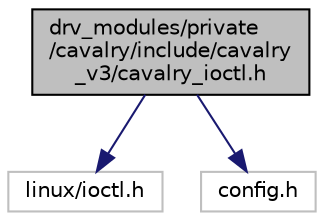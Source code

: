digraph "drv_modules/private/cavalry/include/cavalry_v3/cavalry_ioctl.h"
{
 // INTERACTIVE_SVG=YES
 // LATEX_PDF_SIZE
  bgcolor="transparent";
  edge [fontname="Helvetica",fontsize="10",labelfontname="Helvetica",labelfontsize="10"];
  node [fontname="Helvetica",fontsize="10",shape=record];
  Node1 [label="drv_modules/private\l/cavalry/include/cavalry\l_v3/cavalry_ioctl.h",height=0.2,width=0.4,color="black", fillcolor="grey75", style="filled", fontcolor="black",tooltip="This file defines cavalry driver ioctl api."];
  Node1 -> Node2 [color="midnightblue",fontsize="10",style="solid",fontname="Helvetica"];
  Node2 [label="linux/ioctl.h",height=0.2,width=0.4,color="grey75",tooltip=" "];
  Node1 -> Node3 [color="midnightblue",fontsize="10",style="solid",fontname="Helvetica"];
  Node3 [label="config.h",height=0.2,width=0.4,color="grey75",tooltip=" "];
}
